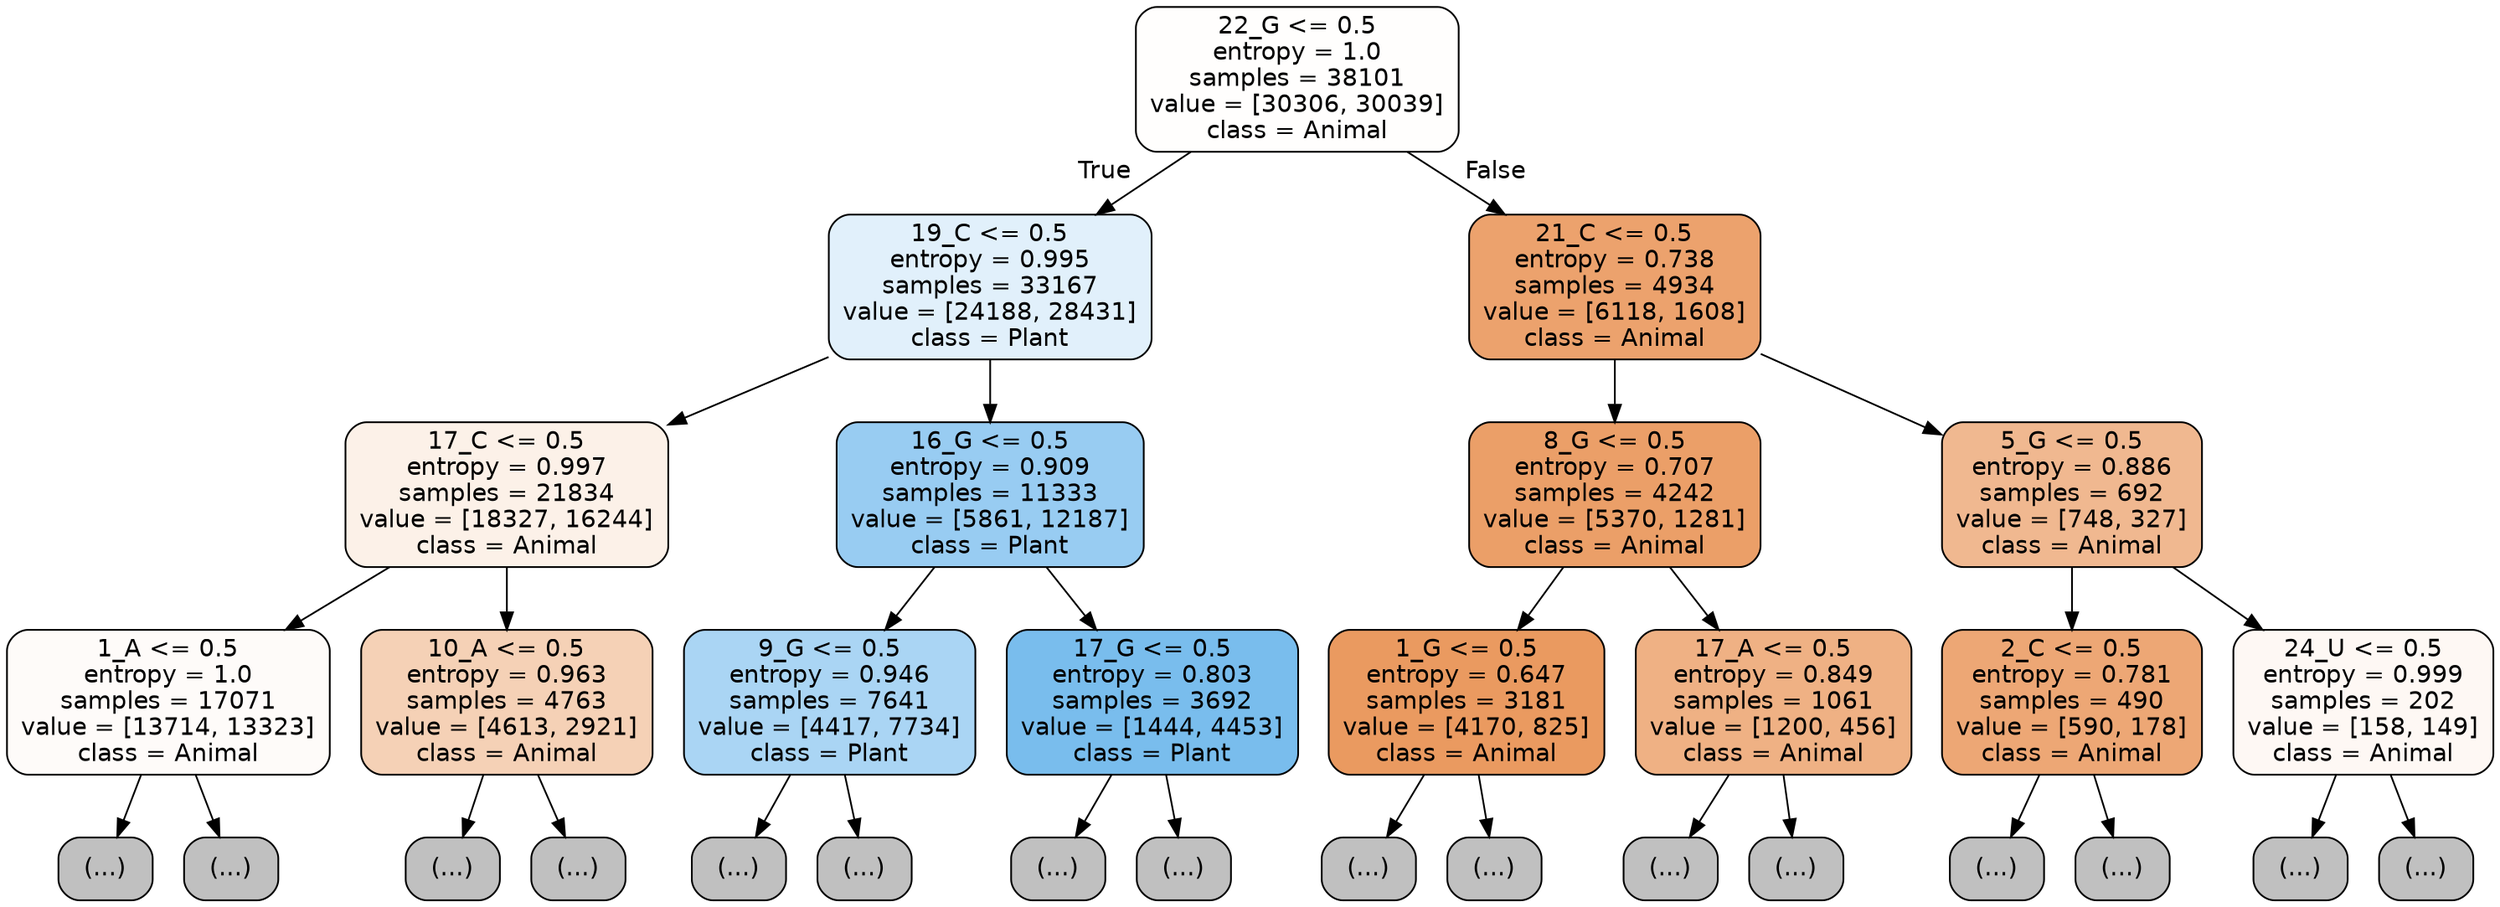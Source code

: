 digraph Tree {
node [shape=box, style="filled, rounded", color="black", fontname="helvetica"] ;
edge [fontname="helvetica"] ;
0 [label="22_G <= 0.5\nentropy = 1.0\nsamples = 38101\nvalue = [30306, 30039]\nclass = Animal", fillcolor="#fffefd"] ;
1 [label="19_C <= 0.5\nentropy = 0.995\nsamples = 33167\nvalue = [24188, 28431]\nclass = Plant", fillcolor="#e1f0fb"] ;
0 -> 1 [labeldistance=2.5, labelangle=45, headlabel="True"] ;
2 [label="17_C <= 0.5\nentropy = 0.997\nsamples = 21834\nvalue = [18327, 16244]\nclass = Animal", fillcolor="#fcf1e8"] ;
1 -> 2 ;
3 [label="1_A <= 0.5\nentropy = 1.0\nsamples = 17071\nvalue = [13714, 13323]\nclass = Animal", fillcolor="#fefbf9"] ;
2 -> 3 ;
4 [label="(...)", fillcolor="#C0C0C0"] ;
3 -> 4 ;
6273 [label="(...)", fillcolor="#C0C0C0"] ;
3 -> 6273 ;
8438 [label="10_A <= 0.5\nentropy = 0.963\nsamples = 4763\nvalue = [4613, 2921]\nclass = Animal", fillcolor="#f5d1b6"] ;
2 -> 8438 ;
8439 [label="(...)", fillcolor="#C0C0C0"] ;
8438 -> 8439 ;
10254 [label="(...)", fillcolor="#C0C0C0"] ;
8438 -> 10254 ;
10887 [label="16_G <= 0.5\nentropy = 0.909\nsamples = 11333\nvalue = [5861, 12187]\nclass = Plant", fillcolor="#98ccf2"] ;
1 -> 10887 ;
10888 [label="9_G <= 0.5\nentropy = 0.946\nsamples = 7641\nvalue = [4417, 7734]\nclass = Plant", fillcolor="#aad5f4"] ;
10887 -> 10888 ;
10889 [label="(...)", fillcolor="#C0C0C0"] ;
10888 -> 10889 ;
12974 [label="(...)", fillcolor="#C0C0C0"] ;
10888 -> 12974 ;
13697 [label="17_G <= 0.5\nentropy = 0.803\nsamples = 3692\nvalue = [1444, 4453]\nclass = Plant", fillcolor="#79bded"] ;
10887 -> 13697 ;
13698 [label="(...)", fillcolor="#C0C0C0"] ;
13697 -> 13698 ;
14399 [label="(...)", fillcolor="#C0C0C0"] ;
13697 -> 14399 ;
14648 [label="21_C <= 0.5\nentropy = 0.738\nsamples = 4934\nvalue = [6118, 1608]\nclass = Animal", fillcolor="#eca26d"] ;
0 -> 14648 [labeldistance=2.5, labelangle=-45, headlabel="False"] ;
14649 [label="8_G <= 0.5\nentropy = 0.707\nsamples = 4242\nvalue = [5370, 1281]\nclass = Animal", fillcolor="#eb9f68"] ;
14648 -> 14649 ;
14650 [label="1_G <= 0.5\nentropy = 0.647\nsamples = 3181\nvalue = [4170, 825]\nclass = Animal", fillcolor="#ea9a60"] ;
14649 -> 14650 ;
14651 [label="(...)", fillcolor="#C0C0C0"] ;
14650 -> 14651 ;
15636 [label="(...)", fillcolor="#C0C0C0"] ;
14650 -> 15636 ;
15825 [label="17_A <= 0.5\nentropy = 0.849\nsamples = 1061\nvalue = [1200, 456]\nclass = Animal", fillcolor="#efb184"] ;
14649 -> 15825 ;
15826 [label="(...)", fillcolor="#C0C0C0"] ;
15825 -> 15826 ;
16183 [label="(...)", fillcolor="#C0C0C0"] ;
15825 -> 16183 ;
16300 [label="5_G <= 0.5\nentropy = 0.886\nsamples = 692\nvalue = [748, 327]\nclass = Animal", fillcolor="#f0b890"] ;
14648 -> 16300 ;
16301 [label="2_C <= 0.5\nentropy = 0.781\nsamples = 490\nvalue = [590, 178]\nclass = Animal", fillcolor="#eda775"] ;
16300 -> 16301 ;
16302 [label="(...)", fillcolor="#C0C0C0"] ;
16301 -> 16302 ;
16483 [label="(...)", fillcolor="#C0C0C0"] ;
16301 -> 16483 ;
16508 [label="24_U <= 0.5\nentropy = 0.999\nsamples = 202\nvalue = [158, 149]\nclass = Animal", fillcolor="#fef8f4"] ;
16300 -> 16508 ;
16509 [label="(...)", fillcolor="#C0C0C0"] ;
16508 -> 16509 ;
16578 [label="(...)", fillcolor="#C0C0C0"] ;
16508 -> 16578 ;
}